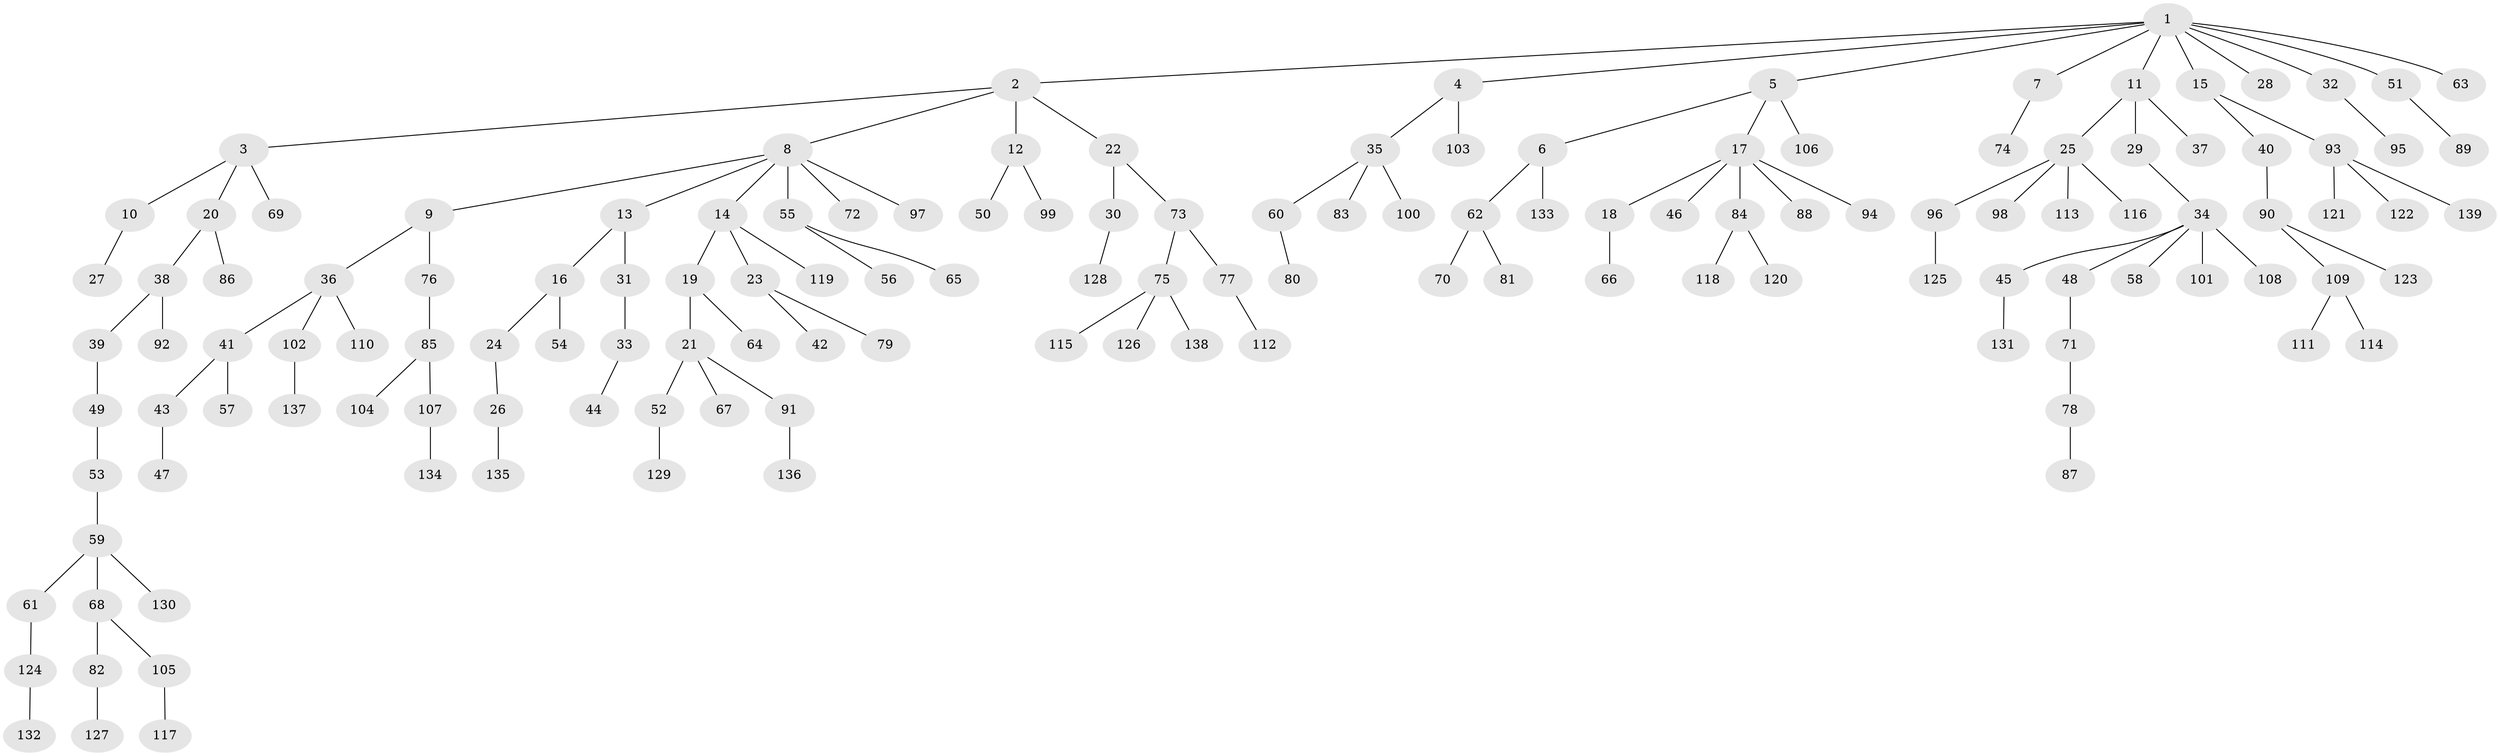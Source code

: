 // coarse degree distribution, {13: 0.010416666666666666, 4: 0.03125, 3: 0.1875, 2: 0.19791666666666666, 6: 0.020833333333333332, 5: 0.020833333333333332, 1: 0.53125}
// Generated by graph-tools (version 1.1) at 2025/24/03/03/25 07:24:09]
// undirected, 139 vertices, 138 edges
graph export_dot {
graph [start="1"]
  node [color=gray90,style=filled];
  1;
  2;
  3;
  4;
  5;
  6;
  7;
  8;
  9;
  10;
  11;
  12;
  13;
  14;
  15;
  16;
  17;
  18;
  19;
  20;
  21;
  22;
  23;
  24;
  25;
  26;
  27;
  28;
  29;
  30;
  31;
  32;
  33;
  34;
  35;
  36;
  37;
  38;
  39;
  40;
  41;
  42;
  43;
  44;
  45;
  46;
  47;
  48;
  49;
  50;
  51;
  52;
  53;
  54;
  55;
  56;
  57;
  58;
  59;
  60;
  61;
  62;
  63;
  64;
  65;
  66;
  67;
  68;
  69;
  70;
  71;
  72;
  73;
  74;
  75;
  76;
  77;
  78;
  79;
  80;
  81;
  82;
  83;
  84;
  85;
  86;
  87;
  88;
  89;
  90;
  91;
  92;
  93;
  94;
  95;
  96;
  97;
  98;
  99;
  100;
  101;
  102;
  103;
  104;
  105;
  106;
  107;
  108;
  109;
  110;
  111;
  112;
  113;
  114;
  115;
  116;
  117;
  118;
  119;
  120;
  121;
  122;
  123;
  124;
  125;
  126;
  127;
  128;
  129;
  130;
  131;
  132;
  133;
  134;
  135;
  136;
  137;
  138;
  139;
  1 -- 2;
  1 -- 4;
  1 -- 5;
  1 -- 7;
  1 -- 11;
  1 -- 15;
  1 -- 28;
  1 -- 32;
  1 -- 51;
  1 -- 63;
  2 -- 3;
  2 -- 8;
  2 -- 12;
  2 -- 22;
  3 -- 10;
  3 -- 20;
  3 -- 69;
  4 -- 35;
  4 -- 103;
  5 -- 6;
  5 -- 17;
  5 -- 106;
  6 -- 62;
  6 -- 133;
  7 -- 74;
  8 -- 9;
  8 -- 13;
  8 -- 14;
  8 -- 55;
  8 -- 72;
  8 -- 97;
  9 -- 36;
  9 -- 76;
  10 -- 27;
  11 -- 25;
  11 -- 29;
  11 -- 37;
  12 -- 50;
  12 -- 99;
  13 -- 16;
  13 -- 31;
  14 -- 19;
  14 -- 23;
  14 -- 119;
  15 -- 40;
  15 -- 93;
  16 -- 24;
  16 -- 54;
  17 -- 18;
  17 -- 46;
  17 -- 84;
  17 -- 88;
  17 -- 94;
  18 -- 66;
  19 -- 21;
  19 -- 64;
  20 -- 38;
  20 -- 86;
  21 -- 52;
  21 -- 67;
  21 -- 91;
  22 -- 30;
  22 -- 73;
  23 -- 42;
  23 -- 79;
  24 -- 26;
  25 -- 96;
  25 -- 98;
  25 -- 113;
  25 -- 116;
  26 -- 135;
  29 -- 34;
  30 -- 128;
  31 -- 33;
  32 -- 95;
  33 -- 44;
  34 -- 45;
  34 -- 48;
  34 -- 58;
  34 -- 101;
  34 -- 108;
  35 -- 60;
  35 -- 83;
  35 -- 100;
  36 -- 41;
  36 -- 102;
  36 -- 110;
  38 -- 39;
  38 -- 92;
  39 -- 49;
  40 -- 90;
  41 -- 43;
  41 -- 57;
  43 -- 47;
  45 -- 131;
  48 -- 71;
  49 -- 53;
  51 -- 89;
  52 -- 129;
  53 -- 59;
  55 -- 56;
  55 -- 65;
  59 -- 61;
  59 -- 68;
  59 -- 130;
  60 -- 80;
  61 -- 124;
  62 -- 70;
  62 -- 81;
  68 -- 82;
  68 -- 105;
  71 -- 78;
  73 -- 75;
  73 -- 77;
  75 -- 115;
  75 -- 126;
  75 -- 138;
  76 -- 85;
  77 -- 112;
  78 -- 87;
  82 -- 127;
  84 -- 118;
  84 -- 120;
  85 -- 104;
  85 -- 107;
  90 -- 109;
  90 -- 123;
  91 -- 136;
  93 -- 121;
  93 -- 122;
  93 -- 139;
  96 -- 125;
  102 -- 137;
  105 -- 117;
  107 -- 134;
  109 -- 111;
  109 -- 114;
  124 -- 132;
}
